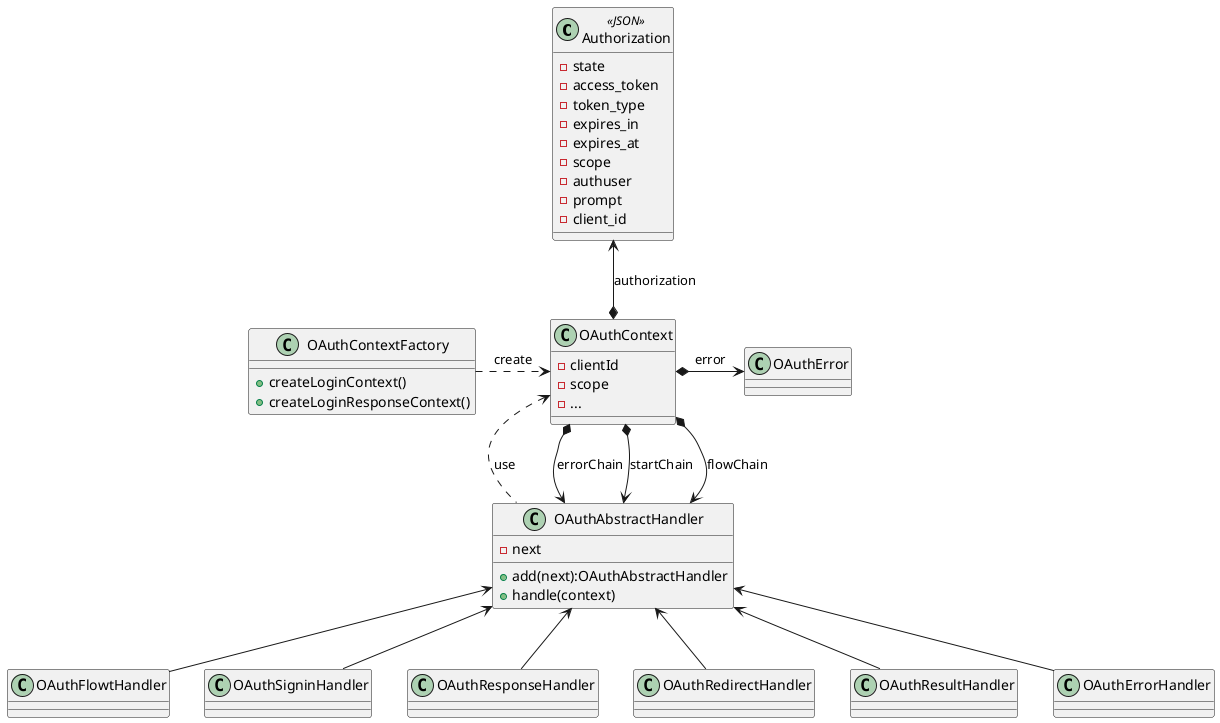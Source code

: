 @startuml

class Authorization<<JSON>> {
 - state
 - access_token
 - token_type
 - expires_in
 - expires_at
 - scope
 - authuser
 - prompt
 - client_id
}

class OAuthAbstractHandler {
    - next
    + add(next):OAuthAbstractHandler
    + handle(context)
}

class OAuthFlowtHandler
class OAuthSigninHandler
class OAuthResponseHandler
class OAuthRedirectHandler
class OAuthResultHandler

class OAuthError
class OAuthErrorHandler

class OAuthContext{
 - clientId
 - scope
 - ...
}
class OAuthContextFactory {
    + createLoginContext()
    + createLoginResponseContext()
}

OAuthAbstractHandler <-- OAuthFlowtHandler
OAuthAbstractHandler <-- OAuthSigninHandler
OAuthAbstractHandler <-- OAuthResponseHandler
OAuthAbstractHandler <-- OAuthRedirectHandler
OAuthAbstractHandler <-- OAuthResultHandler
OAuthAbstractHandler <-- OAuthErrorHandler

OAuthAbstractHandler .up.> OAuthContext:use
OAuthContext *-up-> Authorization: authorization
OAuthContext *-right-> OAuthError:error
OAuthContext *-down-> OAuthAbstractHandler: errorChain
OAuthContext *-down-> OAuthAbstractHandler: startChain
OAuthContext *-down-> OAuthAbstractHandler: flowChain

OAuthContextFactory .right.> OAuthContext: create

@enduml